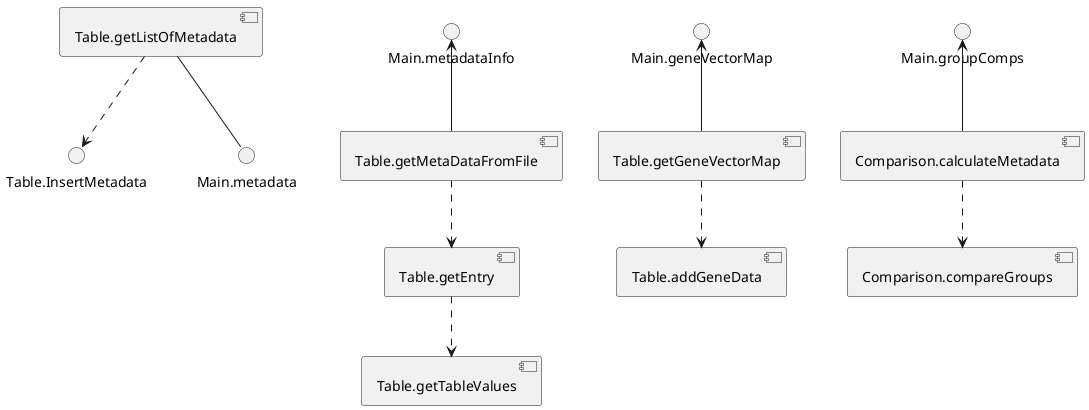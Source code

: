@startuml

[Table.getListOfMetadata] ..> Table.InsertMetadata
[Table.getListOfMetadata] -- Main.metadata

Main.metadataInfo <-- [Table.getMetaDataFromFile]
[Table.getMetaDataFromFile] ..> [Table.getEntry]
[Table.getEntry] ..> [Table.getTableValues]

Main.geneVectorMap <-- [Table.getGeneVectorMap]
[Table.getGeneVectorMap] ..> [Table.addGeneData]

Main.groupComps  <-- [Comparison.calculateMetadata]
[Comparison.calculateMetadata] ..> [Comparison.compareGroups]

@enduml